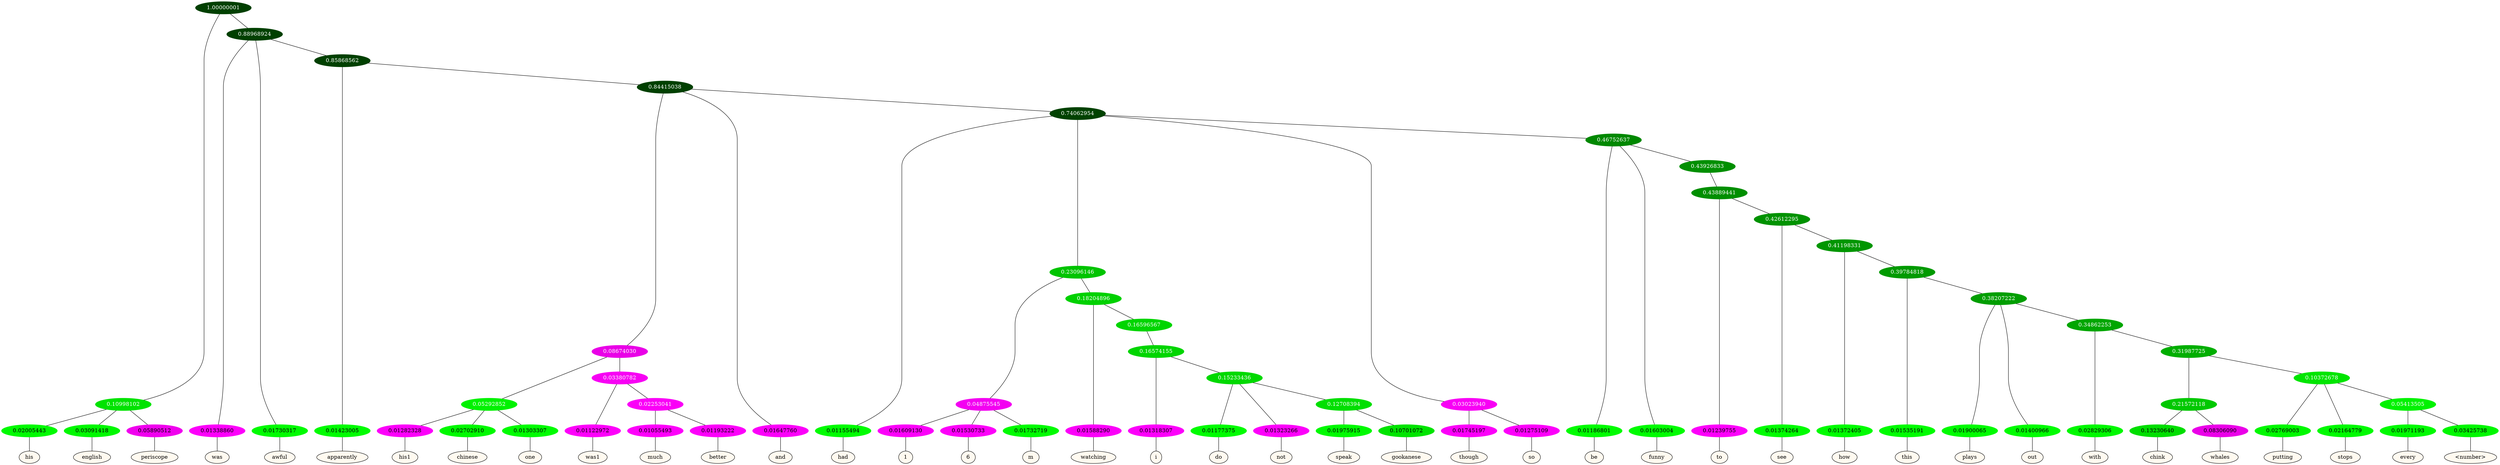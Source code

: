 graph {
	node [format=png height=0.15 nodesep=0.001 ordering=out overlap=prism overlap_scaling=0.01 ranksep=0.001 ratio=0.2 style=filled width=0.15]
	{
		rank=same
		a_w_3 [label=his color=black fillcolor=floralwhite style="filled,solid"]
		a_w_4 [label=english color=black fillcolor=floralwhite style="filled,solid"]
		a_w_5 [label=periscope color=black fillcolor=floralwhite style="filled,solid"]
		a_w_6 [label=was color=black fillcolor=floralwhite style="filled,solid"]
		a_w_7 [label=awful color=black fillcolor=floralwhite style="filled,solid"]
		a_w_9 [label=apparently color=black fillcolor=floralwhite style="filled,solid"]
		a_w_20 [label=his1 color=black fillcolor=floralwhite style="filled,solid"]
		a_w_21 [label=chinese color=black fillcolor=floralwhite style="filled,solid"]
		a_w_22 [label=one color=black fillcolor=floralwhite style="filled,solid"]
		a_w_23 [label=was1 color=black fillcolor=floralwhite style="filled,solid"]
		a_w_32 [label=much color=black fillcolor=floralwhite style="filled,solid"]
		a_w_33 [label=better color=black fillcolor=floralwhite style="filled,solid"]
		a_w_12 [label=and color=black fillcolor=floralwhite style="filled,solid"]
		a_w_16 [label=had color=black fillcolor=floralwhite style="filled,solid"]
		a_w_34 [label=1 color=black fillcolor=floralwhite style="filled,solid"]
		a_w_35 [label=6 color=black fillcolor=floralwhite style="filled,solid"]
		a_w_36 [label=m color=black fillcolor=floralwhite style="filled,solid"]
		a_w_37 [label=watching color=black fillcolor=floralwhite style="filled,solid"]
		a_w_43 [label=i color=black fillcolor=floralwhite style="filled,solid"]
		a_w_47 [label=do color=black fillcolor=floralwhite style="filled,solid"]
		a_w_48 [label=not color=black fillcolor=floralwhite style="filled,solid"]
		a_w_52 [label=speak color=black fillcolor=floralwhite style="filled,solid"]
		a_w_53 [label=gookanese color=black fillcolor=floralwhite style="filled,solid"]
		a_w_27 [label=though color=black fillcolor=floralwhite style="filled,solid"]
		a_w_28 [label=so color=black fillcolor=floralwhite style="filled,solid"]
		a_w_29 [label=be color=black fillcolor=floralwhite style="filled,solid"]
		a_w_30 [label=funny color=black fillcolor=floralwhite style="filled,solid"]
		a_w_41 [label=to color=black fillcolor=floralwhite style="filled,solid"]
		a_w_45 [label=see color=black fillcolor=floralwhite style="filled,solid"]
		a_w_50 [label=how color=black fillcolor=floralwhite style="filled,solid"]
		a_w_54 [label=this color=black fillcolor=floralwhite style="filled,solid"]
		a_w_56 [label=plays color=black fillcolor=floralwhite style="filled,solid"]
		a_w_57 [label=out color=black fillcolor=floralwhite style="filled,solid"]
		a_w_59 [label=with color=black fillcolor=floralwhite style="filled,solid"]
		a_w_63 [label=chink color=black fillcolor=floralwhite style="filled,solid"]
		a_w_64 [label=whales color=black fillcolor=floralwhite style="filled,solid"]
		a_w_65 [label=putting color=black fillcolor=floralwhite style="filled,solid"]
		a_w_66 [label=stops color=black fillcolor=floralwhite style="filled,solid"]
		a_w_68 [label=every color=black fillcolor=floralwhite style="filled,solid"]
		a_w_69 [label="\<number\>" color=black fillcolor=floralwhite style="filled,solid"]
	}
	a_n_3 -- a_w_3
	a_n_4 -- a_w_4
	a_n_5 -- a_w_5
	a_n_6 -- a_w_6
	a_n_7 -- a_w_7
	a_n_9 -- a_w_9
	a_n_20 -- a_w_20
	a_n_21 -- a_w_21
	a_n_22 -- a_w_22
	a_n_23 -- a_w_23
	a_n_32 -- a_w_32
	a_n_33 -- a_w_33
	a_n_12 -- a_w_12
	a_n_16 -- a_w_16
	a_n_34 -- a_w_34
	a_n_35 -- a_w_35
	a_n_36 -- a_w_36
	a_n_37 -- a_w_37
	a_n_43 -- a_w_43
	a_n_47 -- a_w_47
	a_n_48 -- a_w_48
	a_n_52 -- a_w_52
	a_n_53 -- a_w_53
	a_n_27 -- a_w_27
	a_n_28 -- a_w_28
	a_n_29 -- a_w_29
	a_n_30 -- a_w_30
	a_n_41 -- a_w_41
	a_n_45 -- a_w_45
	a_n_50 -- a_w_50
	a_n_54 -- a_w_54
	a_n_56 -- a_w_56
	a_n_57 -- a_w_57
	a_n_59 -- a_w_59
	a_n_63 -- a_w_63
	a_n_64 -- a_w_64
	a_n_65 -- a_w_65
	a_n_66 -- a_w_66
	a_n_68 -- a_w_68
	a_n_69 -- a_w_69
	{
		rank=same
		a_n_3 [label=0.02005443 color="0.334 1.000 0.980" fontcolor=black]
		a_n_4 [label=0.03091418 color="0.334 1.000 0.969" fontcolor=black]
		a_n_5 [label=0.05890512 color="0.835 1.000 0.941" fontcolor=black]
		a_n_6 [label=0.01338860 color="0.835 1.000 0.987" fontcolor=black]
		a_n_7 [label=0.01730317 color="0.334 1.000 0.983" fontcolor=black]
		a_n_9 [label=0.01423005 color="0.334 1.000 0.986" fontcolor=black]
		a_n_20 [label=0.01282328 color="0.835 1.000 0.987" fontcolor=black]
		a_n_21 [label=0.02702910 color="0.334 1.000 0.973" fontcolor=black]
		a_n_22 [label=0.01303307 color="0.334 1.000 0.987" fontcolor=black]
		a_n_23 [label=0.01122972 color="0.835 1.000 0.989" fontcolor=black]
		a_n_32 [label=0.01055493 color="0.835 1.000 0.989" fontcolor=black]
		a_n_33 [label=0.01193222 color="0.835 1.000 0.988" fontcolor=black]
		a_n_12 [label=0.01647760 color="0.835 1.000 0.984" fontcolor=black]
		a_n_16 [label=0.01155494 color="0.334 1.000 0.988" fontcolor=black]
		a_n_34 [label=0.01609130 color="0.835 1.000 0.984" fontcolor=black]
		a_n_35 [label=0.01530733 color="0.835 1.000 0.985" fontcolor=black]
		a_n_36 [label=0.01732719 color="0.334 1.000 0.983" fontcolor=black]
		a_n_37 [label=0.01588290 color="0.835 1.000 0.984" fontcolor=black]
		a_n_43 [label=0.01318307 color="0.835 1.000 0.987" fontcolor=black]
		a_n_47 [label=0.01177375 color="0.334 1.000 0.988" fontcolor=black]
		a_n_48 [label=0.01323266 color="0.835 1.000 0.987" fontcolor=black]
		a_n_52 [label=0.01975915 color="0.334 1.000 0.980" fontcolor=black]
		a_n_53 [label=0.10701072 color="0.334 1.000 0.893" fontcolor=black]
		a_n_27 [label=0.01745197 color="0.835 1.000 0.983" fontcolor=black]
		a_n_28 [label=0.01275109 color="0.835 1.000 0.987" fontcolor=black]
		a_n_29 [label=0.01186801 color="0.334 1.000 0.988" fontcolor=black]
		a_n_30 [label=0.01603004 color="0.334 1.000 0.984" fontcolor=black]
		a_n_41 [label=0.01239755 color="0.835 1.000 0.988" fontcolor=black]
		a_n_45 [label=0.01374264 color="0.334 1.000 0.986" fontcolor=black]
		a_n_50 [label=0.01372405 color="0.334 1.000 0.986" fontcolor=black]
		a_n_54 [label=0.01535191 color="0.334 1.000 0.985" fontcolor=black]
		a_n_56 [label=0.01900065 color="0.334 1.000 0.981" fontcolor=black]
		a_n_57 [label=0.01400966 color="0.334 1.000 0.986" fontcolor=black]
		a_n_59 [label=0.02829306 color="0.334 1.000 0.972" fontcolor=black]
		a_n_63 [label=0.13230640 color="0.334 1.000 0.868" fontcolor=black]
		a_n_64 [label=0.08306090 color="0.835 1.000 0.917" fontcolor=black]
		a_n_65 [label=0.02769003 color="0.334 1.000 0.972" fontcolor=black]
		a_n_66 [label=0.02164779 color="0.334 1.000 0.978" fontcolor=black]
		a_n_68 [label=0.01971193 color="0.334 1.000 0.980" fontcolor=black]
		a_n_69 [label=0.03425738 color="0.334 1.000 0.966" fontcolor=black]
	}
	a_n_0 [label=1.00000001 color="0.334 1.000 0.250" fontcolor=grey99]
	a_n_1 [label=0.10998102 color="0.334 1.000 0.890" fontcolor=grey99]
	a_n_0 -- a_n_1
	a_n_2 [label=0.88968924 color="0.334 1.000 0.250" fontcolor=grey99]
	a_n_0 -- a_n_2
	a_n_1 -- a_n_3
	a_n_1 -- a_n_4
	a_n_1 -- a_n_5
	a_n_2 -- a_n_6
	a_n_2 -- a_n_7
	a_n_8 [label=0.85868562 color="0.334 1.000 0.250" fontcolor=grey99]
	a_n_2 -- a_n_8
	a_n_8 -- a_n_9
	a_n_10 [label=0.84415038 color="0.334 1.000 0.250" fontcolor=grey99]
	a_n_8 -- a_n_10
	a_n_11 [label=0.08674030 color="0.835 1.000 0.913" fontcolor=grey99]
	a_n_10 -- a_n_11
	a_n_10 -- a_n_12
	a_n_13 [label=0.74062954 color="0.334 1.000 0.259" fontcolor=grey99]
	a_n_10 -- a_n_13
	a_n_14 [label=0.05292852 color="0.334 1.000 0.947" fontcolor=grey99]
	a_n_11 -- a_n_14
	a_n_15 [label=0.03380782 color="0.835 1.000 0.966" fontcolor=grey99]
	a_n_11 -- a_n_15
	a_n_13 -- a_n_16
	a_n_17 [label=0.23096146 color="0.334 1.000 0.769" fontcolor=grey99]
	a_n_13 -- a_n_17
	a_n_18 [label=0.03023940 color="0.835 1.000 0.970" fontcolor=grey99]
	a_n_13 -- a_n_18
	a_n_19 [label=0.46752637 color="0.334 1.000 0.532" fontcolor=grey99]
	a_n_13 -- a_n_19
	a_n_14 -- a_n_20
	a_n_14 -- a_n_21
	a_n_14 -- a_n_22
	a_n_15 -- a_n_23
	a_n_24 [label=0.02253041 color="0.835 1.000 0.977" fontcolor=grey99]
	a_n_15 -- a_n_24
	a_n_25 [label=0.04875545 color="0.835 1.000 0.951" fontcolor=grey99]
	a_n_17 -- a_n_25
	a_n_26 [label=0.18204896 color="0.334 1.000 0.818" fontcolor=grey99]
	a_n_17 -- a_n_26
	a_n_18 -- a_n_27
	a_n_18 -- a_n_28
	a_n_19 -- a_n_29
	a_n_19 -- a_n_30
	a_n_31 [label=0.43926833 color="0.334 1.000 0.561" fontcolor=grey99]
	a_n_19 -- a_n_31
	a_n_24 -- a_n_32
	a_n_24 -- a_n_33
	a_n_25 -- a_n_34
	a_n_25 -- a_n_35
	a_n_25 -- a_n_36
	a_n_26 -- a_n_37
	a_n_38 [label=0.16596567 color="0.334 1.000 0.834" fontcolor=grey99]
	a_n_26 -- a_n_38
	a_n_39 [label=0.43889441 color="0.334 1.000 0.561" fontcolor=grey99]
	a_n_31 -- a_n_39
	a_n_40 [label=0.16574155 color="0.334 1.000 0.834" fontcolor=grey99]
	a_n_38 -- a_n_40
	a_n_39 -- a_n_41
	a_n_42 [label=0.42612295 color="0.334 1.000 0.574" fontcolor=grey99]
	a_n_39 -- a_n_42
	a_n_40 -- a_n_43
	a_n_44 [label=0.15233436 color="0.334 1.000 0.848" fontcolor=grey99]
	a_n_40 -- a_n_44
	a_n_42 -- a_n_45
	a_n_46 [label=0.41198331 color="0.334 1.000 0.588" fontcolor=grey99]
	a_n_42 -- a_n_46
	a_n_44 -- a_n_47
	a_n_44 -- a_n_48
	a_n_49 [label=0.12708394 color="0.334 1.000 0.873" fontcolor=grey99]
	a_n_44 -- a_n_49
	a_n_46 -- a_n_50
	a_n_51 [label=0.39784818 color="0.334 1.000 0.602" fontcolor=grey99]
	a_n_46 -- a_n_51
	a_n_49 -- a_n_52
	a_n_49 -- a_n_53
	a_n_51 -- a_n_54
	a_n_55 [label=0.38207222 color="0.334 1.000 0.618" fontcolor=grey99]
	a_n_51 -- a_n_55
	a_n_55 -- a_n_56
	a_n_55 -- a_n_57
	a_n_58 [label=0.34862253 color="0.334 1.000 0.651" fontcolor=grey99]
	a_n_55 -- a_n_58
	a_n_58 -- a_n_59
	a_n_60 [label=0.31987725 color="0.334 1.000 0.680" fontcolor=grey99]
	a_n_58 -- a_n_60
	a_n_61 [label=0.21572118 color="0.334 1.000 0.784" fontcolor=grey99]
	a_n_60 -- a_n_61
	a_n_62 [label=0.10372678 color="0.334 1.000 0.896" fontcolor=grey99]
	a_n_60 -- a_n_62
	a_n_61 -- a_n_63
	a_n_61 -- a_n_64
	a_n_62 -- a_n_65
	a_n_62 -- a_n_66
	a_n_67 [label=0.05413505 color="0.334 1.000 0.946" fontcolor=grey99]
	a_n_62 -- a_n_67
	a_n_67 -- a_n_68
	a_n_67 -- a_n_69
}
